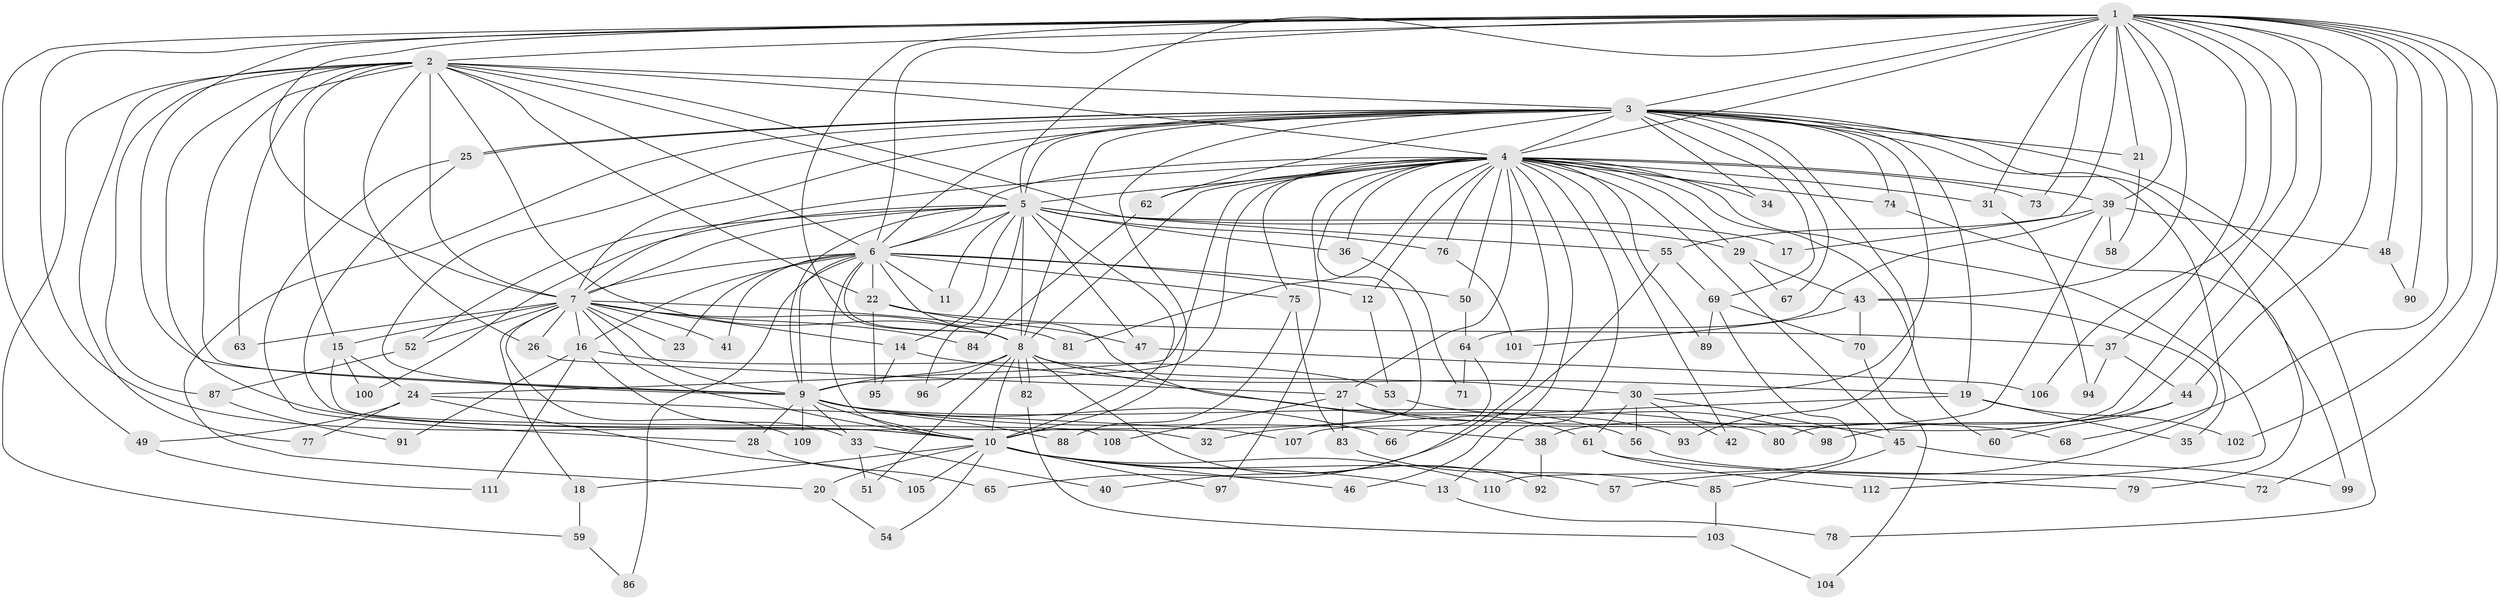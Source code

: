 // Generated by graph-tools (version 1.1) at 2025/01/03/09/25 03:01:26]
// undirected, 112 vertices, 249 edges
graph export_dot {
graph [start="1"]
  node [color=gray90,style=filled];
  1;
  2;
  3;
  4;
  5;
  6;
  7;
  8;
  9;
  10;
  11;
  12;
  13;
  14;
  15;
  16;
  17;
  18;
  19;
  20;
  21;
  22;
  23;
  24;
  25;
  26;
  27;
  28;
  29;
  30;
  31;
  32;
  33;
  34;
  35;
  36;
  37;
  38;
  39;
  40;
  41;
  42;
  43;
  44;
  45;
  46;
  47;
  48;
  49;
  50;
  51;
  52;
  53;
  54;
  55;
  56;
  57;
  58;
  59;
  60;
  61;
  62;
  63;
  64;
  65;
  66;
  67;
  68;
  69;
  70;
  71;
  72;
  73;
  74;
  75;
  76;
  77;
  78;
  79;
  80;
  81;
  82;
  83;
  84;
  85;
  86;
  87;
  88;
  89;
  90;
  91;
  92;
  93;
  94;
  95;
  96;
  97;
  98;
  99;
  100;
  101;
  102;
  103;
  104;
  105;
  106;
  107;
  108;
  109;
  110;
  111;
  112;
  1 -- 2;
  1 -- 3;
  1 -- 4;
  1 -- 5;
  1 -- 6;
  1 -- 7;
  1 -- 8;
  1 -- 9;
  1 -- 10;
  1 -- 17;
  1 -- 21;
  1 -- 31;
  1 -- 37;
  1 -- 38;
  1 -- 39;
  1 -- 43;
  1 -- 44;
  1 -- 48;
  1 -- 49;
  1 -- 68;
  1 -- 72;
  1 -- 73;
  1 -- 80;
  1 -- 90;
  1 -- 102;
  1 -- 106;
  2 -- 3;
  2 -- 4;
  2 -- 5;
  2 -- 6;
  2 -- 7;
  2 -- 8;
  2 -- 9;
  2 -- 10;
  2 -- 15;
  2 -- 22;
  2 -- 26;
  2 -- 55;
  2 -- 59;
  2 -- 63;
  2 -- 77;
  2 -- 87;
  3 -- 4;
  3 -- 5;
  3 -- 6;
  3 -- 7;
  3 -- 8;
  3 -- 9;
  3 -- 10;
  3 -- 19;
  3 -- 20;
  3 -- 21;
  3 -- 25;
  3 -- 25;
  3 -- 30;
  3 -- 34;
  3 -- 35;
  3 -- 62;
  3 -- 67;
  3 -- 69;
  3 -- 74;
  3 -- 78;
  3 -- 93;
  3 -- 99;
  4 -- 5;
  4 -- 6;
  4 -- 7;
  4 -- 8;
  4 -- 9;
  4 -- 10;
  4 -- 12;
  4 -- 13;
  4 -- 24;
  4 -- 27;
  4 -- 29;
  4 -- 31;
  4 -- 34;
  4 -- 36;
  4 -- 39;
  4 -- 40;
  4 -- 42;
  4 -- 45;
  4 -- 46;
  4 -- 50;
  4 -- 60;
  4 -- 62;
  4 -- 73;
  4 -- 74;
  4 -- 75;
  4 -- 76;
  4 -- 81;
  4 -- 89;
  4 -- 97;
  4 -- 112;
  5 -- 6;
  5 -- 7;
  5 -- 8;
  5 -- 9;
  5 -- 10;
  5 -- 11;
  5 -- 14;
  5 -- 17;
  5 -- 29;
  5 -- 36;
  5 -- 47;
  5 -- 52;
  5 -- 76;
  5 -- 96;
  5 -- 100;
  6 -- 7;
  6 -- 8;
  6 -- 9;
  6 -- 10;
  6 -- 11;
  6 -- 12;
  6 -- 16;
  6 -- 22;
  6 -- 23;
  6 -- 41;
  6 -- 50;
  6 -- 61;
  6 -- 75;
  6 -- 86;
  7 -- 8;
  7 -- 9;
  7 -- 10;
  7 -- 14;
  7 -- 15;
  7 -- 16;
  7 -- 18;
  7 -- 23;
  7 -- 26;
  7 -- 41;
  7 -- 52;
  7 -- 63;
  7 -- 81;
  7 -- 84;
  7 -- 109;
  8 -- 9;
  8 -- 10;
  8 -- 30;
  8 -- 51;
  8 -- 56;
  8 -- 82;
  8 -- 82;
  8 -- 92;
  8 -- 96;
  9 -- 10;
  9 -- 28;
  9 -- 33;
  9 -- 38;
  9 -- 66;
  9 -- 80;
  9 -- 88;
  9 -- 109;
  10 -- 13;
  10 -- 18;
  10 -- 20;
  10 -- 46;
  10 -- 54;
  10 -- 57;
  10 -- 97;
  10 -- 105;
  10 -- 110;
  12 -- 53;
  13 -- 78;
  14 -- 19;
  14 -- 95;
  15 -- 24;
  15 -- 32;
  15 -- 100;
  16 -- 33;
  16 -- 53;
  16 -- 91;
  16 -- 111;
  18 -- 59;
  19 -- 32;
  19 -- 35;
  19 -- 102;
  20 -- 54;
  21 -- 58;
  22 -- 37;
  22 -- 47;
  22 -- 95;
  24 -- 49;
  24 -- 77;
  24 -- 105;
  24 -- 107;
  25 -- 28;
  25 -- 108;
  26 -- 27;
  27 -- 68;
  27 -- 83;
  27 -- 93;
  27 -- 108;
  28 -- 65;
  29 -- 43;
  29 -- 67;
  30 -- 42;
  30 -- 45;
  30 -- 56;
  30 -- 61;
  31 -- 94;
  33 -- 40;
  33 -- 51;
  36 -- 71;
  37 -- 44;
  37 -- 94;
  38 -- 92;
  39 -- 48;
  39 -- 55;
  39 -- 58;
  39 -- 64;
  39 -- 107;
  43 -- 57;
  43 -- 70;
  43 -- 101;
  44 -- 60;
  44 -- 98;
  45 -- 85;
  45 -- 99;
  47 -- 106;
  48 -- 90;
  49 -- 111;
  50 -- 64;
  52 -- 87;
  53 -- 98;
  55 -- 65;
  55 -- 69;
  56 -- 72;
  59 -- 86;
  61 -- 79;
  61 -- 112;
  62 -- 84;
  64 -- 66;
  64 -- 71;
  69 -- 70;
  69 -- 89;
  69 -- 110;
  70 -- 104;
  74 -- 79;
  75 -- 83;
  75 -- 88;
  76 -- 101;
  82 -- 103;
  83 -- 85;
  85 -- 103;
  87 -- 91;
  103 -- 104;
}
